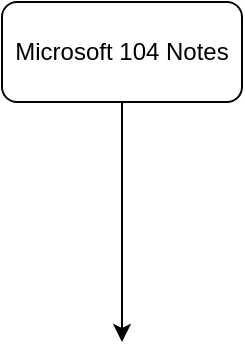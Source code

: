 <mxfile version="15.4.3" type="github">
  <diagram id="91-KkWIE9z1Cu9GFDwKW" name="Page-1">
    <mxGraphModel dx="1422" dy="794" grid="1" gridSize="10" guides="1" tooltips="1" connect="1" arrows="1" fold="1" page="1" pageScale="1" pageWidth="850" pageHeight="1100" math="0" shadow="0">
      <root>
        <mxCell id="0" />
        <mxCell id="1" parent="0" />
        <mxCell id="8lELNTD63Pfyvb0dDx6W-2" style="edgeStyle=orthogonalEdgeStyle;rounded=0;orthogonalLoop=1;jettySize=auto;html=1;" edge="1" parent="1" source="8lELNTD63Pfyvb0dDx6W-1">
          <mxGeometry relative="1" as="geometry">
            <mxPoint x="425" y="230" as="targetPoint" />
          </mxGeometry>
        </mxCell>
        <mxCell id="8lELNTD63Pfyvb0dDx6W-1" value="Microsoft 104 Notes" style="rounded=1;whiteSpace=wrap;html=1;" vertex="1" parent="1">
          <mxGeometry x="365" y="60" width="120" height="50" as="geometry" />
        </mxCell>
      </root>
    </mxGraphModel>
  </diagram>
</mxfile>
